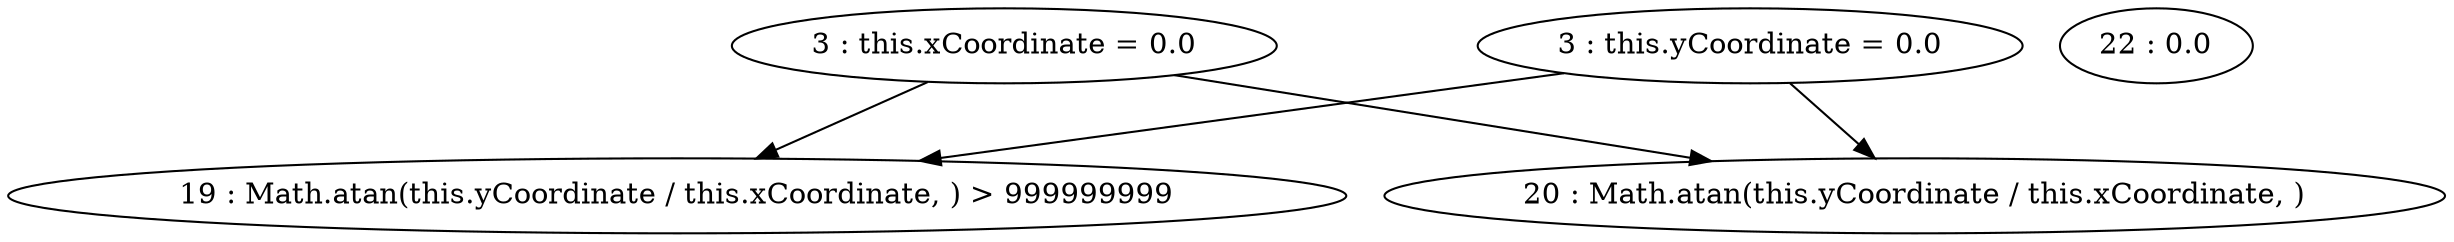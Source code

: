 digraph G {
"3 : this.xCoordinate = 0.0"
"3 : this.xCoordinate = 0.0" -> "19 : Math.atan(this.yCoordinate / this.xCoordinate, ) > 999999999"
"3 : this.xCoordinate = 0.0" -> "20 : Math.atan(this.yCoordinate / this.xCoordinate, )"
"3 : this.yCoordinate = 0.0"
"3 : this.yCoordinate = 0.0" -> "19 : Math.atan(this.yCoordinate / this.xCoordinate, ) > 999999999"
"3 : this.yCoordinate = 0.0" -> "20 : Math.atan(this.yCoordinate / this.xCoordinate, )"
"19 : Math.atan(this.yCoordinate / this.xCoordinate, ) > 999999999"
"20 : Math.atan(this.yCoordinate / this.xCoordinate, )"
"22 : 0.0"
}